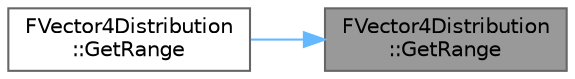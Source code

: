 digraph "FVector4Distribution::GetRange"
{
 // INTERACTIVE_SVG=YES
 // LATEX_PDF_SIZE
  bgcolor="transparent";
  edge [fontname=Helvetica,fontsize=10,labelfontname=Helvetica,labelfontsize=10];
  node [fontname=Helvetica,fontsize=10,shape=box,height=0.2,width=0.4];
  rankdir="RL";
  Node1 [id="Node000001",label="FVector4Distribution\l::GetRange",height=0.2,width=0.4,color="gray40", fillcolor="grey60", style="filled", fontcolor="black",tooltip="Computes the range of the distribution."];
  Node1 -> Node2 [id="edge1_Node000001_Node000002",dir="back",color="steelblue1",style="solid",tooltip=" "];
  Node2 [id="Node000002",label="FVector4Distribution\l::GetRange",height=0.2,width=0.4,color="grey40", fillcolor="white", style="filled",URL="$de/d4c/classFVector4Distribution.html#a4b26f2a0f045de8566c1004715191fc1",tooltip=" "];
}
